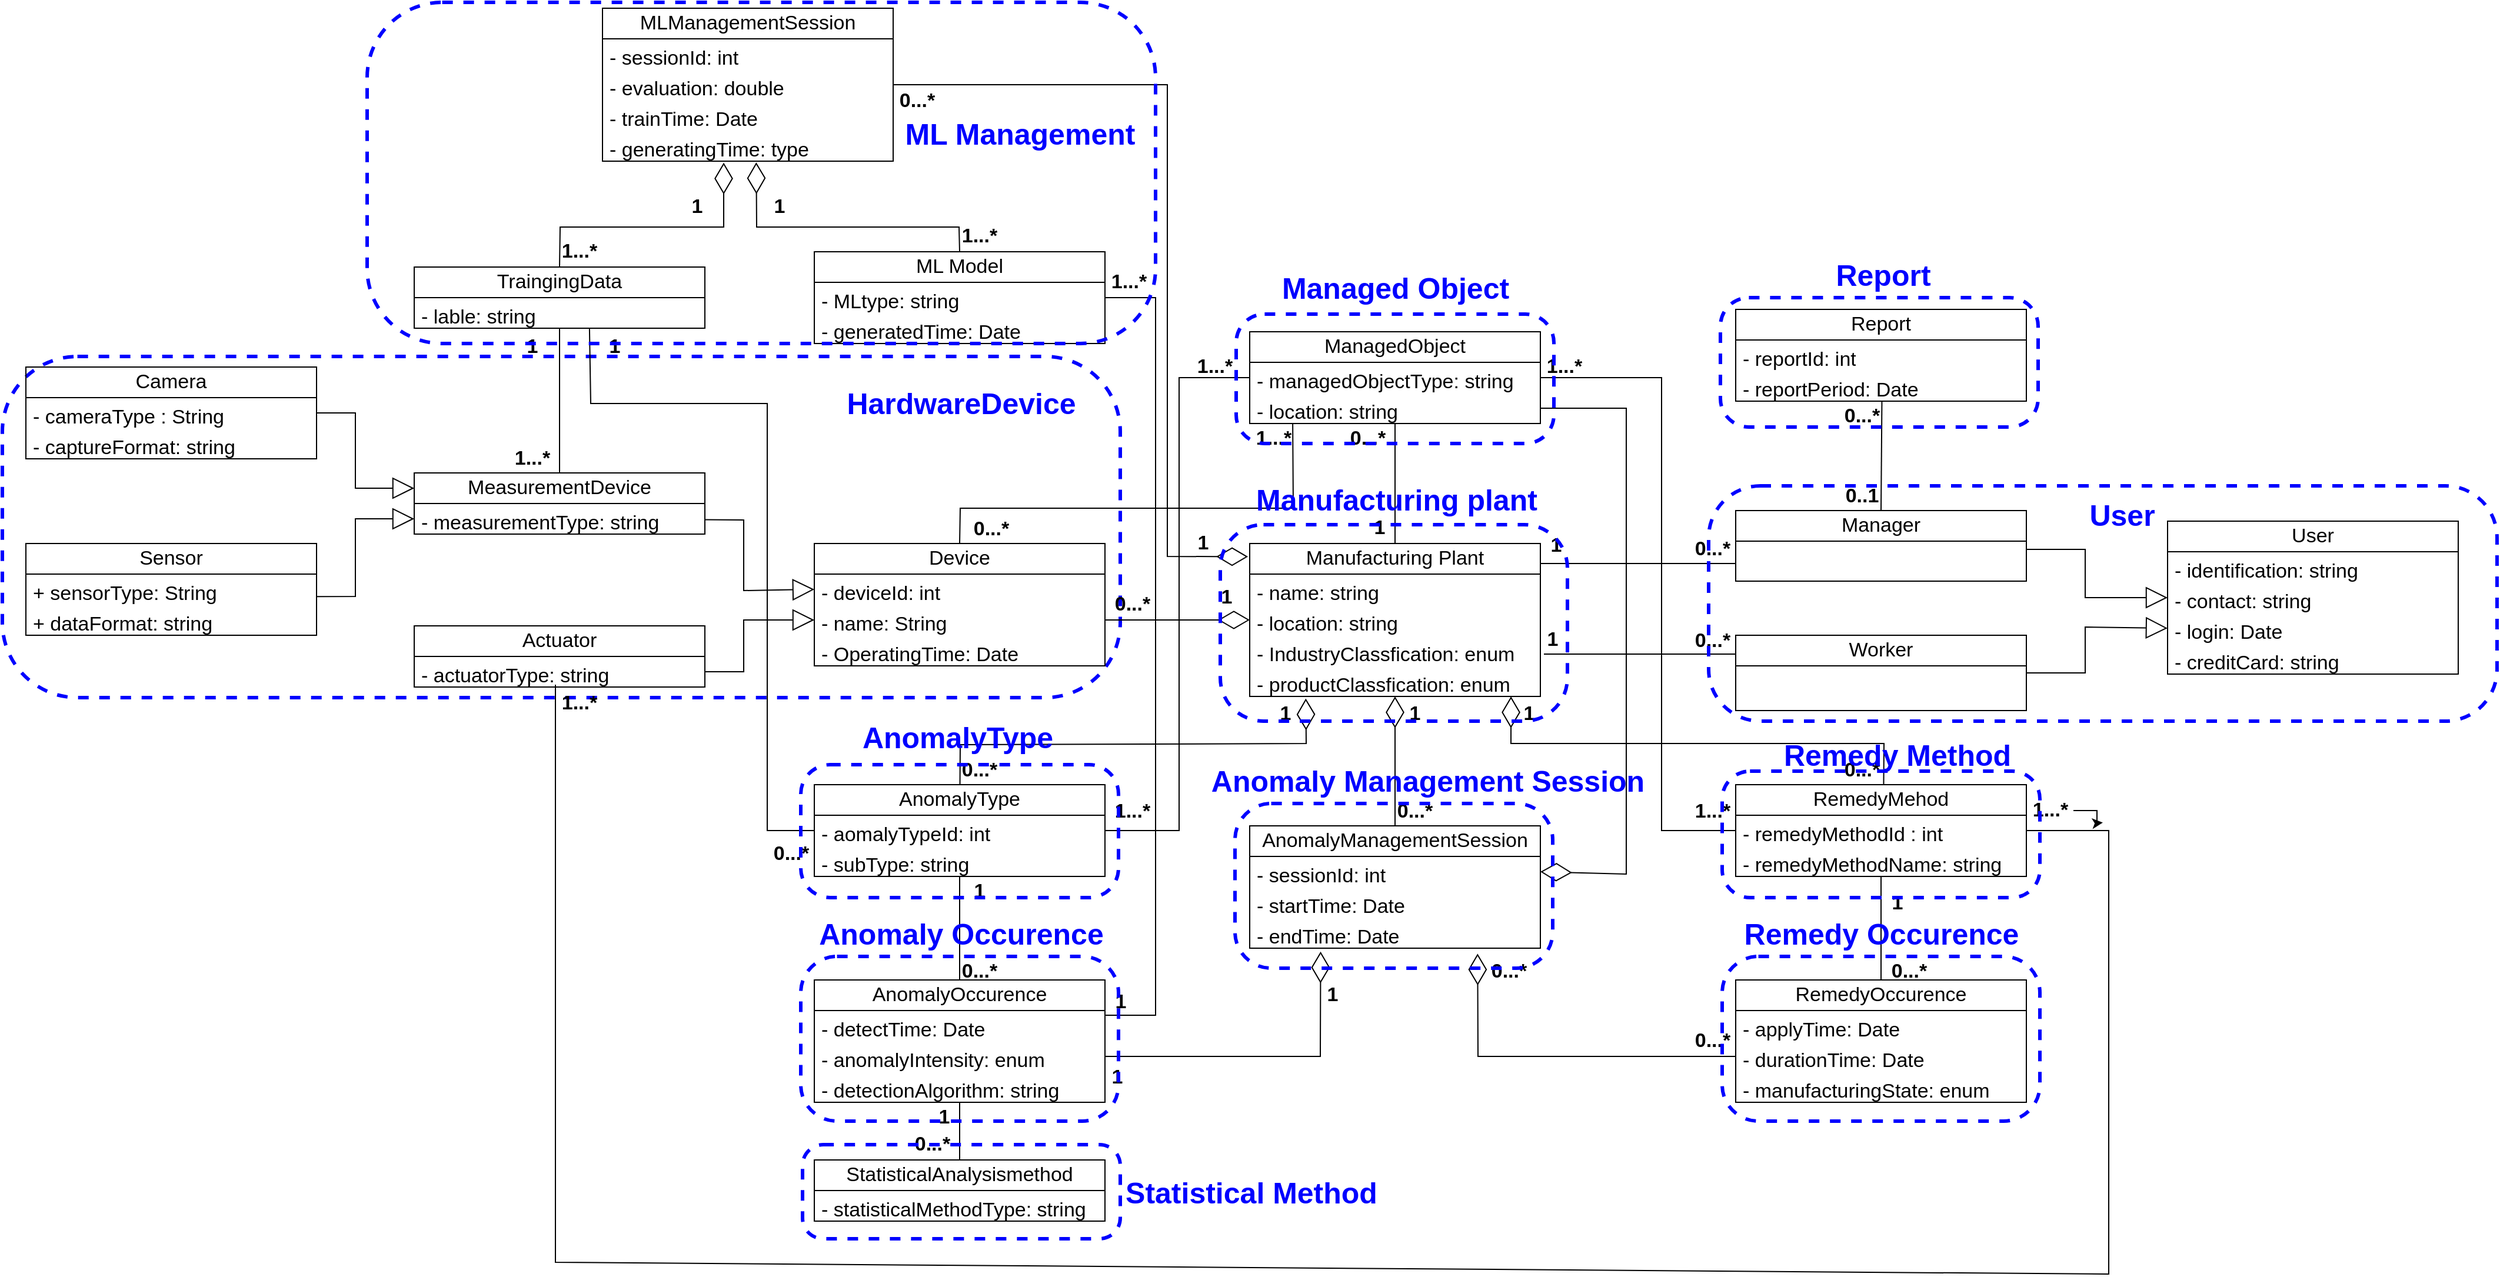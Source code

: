 <mxfile version="21.1.8" type="github">
  <diagram name="페이지-1" id="NSON1ElTlPPv-P7tvGDg">
    <mxGraphModel dx="3332" dy="244" grid="1" gridSize="10" guides="1" tooltips="1" connect="1" arrows="1" fold="1" page="1" pageScale="1" pageWidth="827" pageHeight="1169" math="0" shadow="0">
      <root>
        <mxCell id="0" />
        <mxCell id="1" parent="0" />
        <mxCell id="EEyVBlJ2GwYg8RUqJ2fp-154" value="" style="rounded=1;whiteSpace=wrap;html=1;fillColor=none;strokeColor=#0000ff;arcSize=22;dashed=1;strokeWidth=3;" vertex="1" parent="1">
          <mxGeometry x="-580" y="2030" width="950" height="290" as="geometry" />
        </mxCell>
        <mxCell id="EEyVBlJ2GwYg8RUqJ2fp-1" value="Manufacturing Plant" style="swimlane;fontStyle=0;childLayout=stackLayout;horizontal=1;startSize=26;fillColor=none;horizontalStack=0;resizeParent=1;resizeParentMax=0;resizeLast=0;collapsible=1;marginBottom=0;whiteSpace=wrap;html=1;fontSize=17;" vertex="1" parent="1">
          <mxGeometry x="480" y="2189" width="247" height="130" as="geometry" />
        </mxCell>
        <mxCell id="EEyVBlJ2GwYg8RUqJ2fp-2" value="- name: string" style="text;strokeColor=none;fillColor=none;align=left;verticalAlign=top;spacingLeft=4;spacingRight=4;overflow=hidden;rotatable=0;points=[[0,0.5],[1,0.5]];portConstraint=eastwest;whiteSpace=wrap;html=1;fontSize=17;" vertex="1" parent="EEyVBlJ2GwYg8RUqJ2fp-1">
          <mxGeometry y="26" width="247" height="26" as="geometry" />
        </mxCell>
        <mxCell id="EEyVBlJ2GwYg8RUqJ2fp-3" value="- location: string" style="text;strokeColor=none;fillColor=none;align=left;verticalAlign=top;spacingLeft=4;spacingRight=4;overflow=hidden;rotatable=0;points=[[0,0.5],[1,0.5]];portConstraint=eastwest;whiteSpace=wrap;html=1;fontSize=17;" vertex="1" parent="EEyVBlJ2GwYg8RUqJ2fp-1">
          <mxGeometry y="52" width="247" height="26" as="geometry" />
        </mxCell>
        <mxCell id="EEyVBlJ2GwYg8RUqJ2fp-4" value="- IndustryClassfication: enum" style="text;strokeColor=none;fillColor=none;align=left;verticalAlign=top;spacingLeft=4;spacingRight=4;overflow=hidden;rotatable=0;points=[[0,0.5],[1,0.5]];portConstraint=eastwest;whiteSpace=wrap;html=1;fontSize=17;" vertex="1" parent="EEyVBlJ2GwYg8RUqJ2fp-1">
          <mxGeometry y="78" width="247" height="26" as="geometry" />
        </mxCell>
        <mxCell id="EEyVBlJ2GwYg8RUqJ2fp-5" value="- productClassfication: enum" style="text;strokeColor=none;fillColor=none;align=left;verticalAlign=top;spacingLeft=4;spacingRight=4;overflow=hidden;rotatable=0;points=[[0,0.5],[1,0.5]];portConstraint=eastwest;whiteSpace=wrap;html=1;fontSize=17;" vertex="1" parent="EEyVBlJ2GwYg8RUqJ2fp-1">
          <mxGeometry y="104" width="247" height="26" as="geometry" />
        </mxCell>
        <mxCell id="EEyVBlJ2GwYg8RUqJ2fp-6" value="AnomalyManagementSession" style="swimlane;fontStyle=0;childLayout=stackLayout;horizontal=1;startSize=26;fillColor=none;horizontalStack=0;resizeParent=1;resizeParentMax=0;resizeLast=0;collapsible=1;marginBottom=0;whiteSpace=wrap;html=1;fontSize=17;" vertex="1" parent="1">
          <mxGeometry x="480" y="2429" width="247" height="104" as="geometry" />
        </mxCell>
        <mxCell id="EEyVBlJ2GwYg8RUqJ2fp-7" value="- sessionId: int" style="text;strokeColor=none;fillColor=none;align=left;verticalAlign=top;spacingLeft=4;spacingRight=4;overflow=hidden;rotatable=0;points=[[0,0.5],[1,0.5]];portConstraint=eastwest;whiteSpace=wrap;html=1;fontSize=17;" vertex="1" parent="EEyVBlJ2GwYg8RUqJ2fp-6">
          <mxGeometry y="26" width="247" height="26" as="geometry" />
        </mxCell>
        <mxCell id="EEyVBlJ2GwYg8RUqJ2fp-8" value="- startTime: Date" style="text;strokeColor=none;fillColor=none;align=left;verticalAlign=top;spacingLeft=4;spacingRight=4;overflow=hidden;rotatable=0;points=[[0,0.5],[1,0.5]];portConstraint=eastwest;whiteSpace=wrap;html=1;fontSize=17;" vertex="1" parent="EEyVBlJ2GwYg8RUqJ2fp-6">
          <mxGeometry y="52" width="247" height="26" as="geometry" />
        </mxCell>
        <mxCell id="EEyVBlJ2GwYg8RUqJ2fp-9" value="- endTime: Date" style="text;strokeColor=none;fillColor=none;align=left;verticalAlign=top;spacingLeft=4;spacingRight=4;overflow=hidden;rotatable=0;points=[[0,0.5],[1,0.5]];portConstraint=eastwest;whiteSpace=wrap;html=1;fontSize=17;" vertex="1" parent="EEyVBlJ2GwYg8RUqJ2fp-6">
          <mxGeometry y="78" width="247" height="26" as="geometry" />
        </mxCell>
        <mxCell id="EEyVBlJ2GwYg8RUqJ2fp-10" value="Device" style="swimlane;fontStyle=0;childLayout=stackLayout;horizontal=1;startSize=26;fillColor=none;horizontalStack=0;resizeParent=1;resizeParentMax=0;resizeLast=0;collapsible=1;marginBottom=0;whiteSpace=wrap;html=1;fontSize=17;" vertex="1" parent="1">
          <mxGeometry x="110" y="2189" width="247" height="104" as="geometry" />
        </mxCell>
        <mxCell id="EEyVBlJ2GwYg8RUqJ2fp-11" value="- deviceId: int" style="text;strokeColor=none;fillColor=none;align=left;verticalAlign=top;spacingLeft=4;spacingRight=4;overflow=hidden;rotatable=0;points=[[0,0.5],[1,0.5]];portConstraint=eastwest;whiteSpace=wrap;html=1;fontSize=17;" vertex="1" parent="EEyVBlJ2GwYg8RUqJ2fp-10">
          <mxGeometry y="26" width="247" height="26" as="geometry" />
        </mxCell>
        <mxCell id="EEyVBlJ2GwYg8RUqJ2fp-12" value="- name: String" style="text;strokeColor=none;fillColor=none;align=left;verticalAlign=top;spacingLeft=4;spacingRight=4;overflow=hidden;rotatable=0;points=[[0,0.5],[1,0.5]];portConstraint=eastwest;whiteSpace=wrap;html=1;fontSize=17;" vertex="1" parent="EEyVBlJ2GwYg8RUqJ2fp-10">
          <mxGeometry y="52" width="247" height="26" as="geometry" />
        </mxCell>
        <mxCell id="EEyVBlJ2GwYg8RUqJ2fp-13" value="- OperatingTime: Date" style="text;strokeColor=none;fillColor=none;align=left;verticalAlign=top;spacingLeft=4;spacingRight=4;overflow=hidden;rotatable=0;points=[[0,0.5],[1,0.5]];portConstraint=eastwest;whiteSpace=wrap;html=1;fontSize=17;" vertex="1" parent="EEyVBlJ2GwYg8RUqJ2fp-10">
          <mxGeometry y="78" width="247" height="26" as="geometry" />
        </mxCell>
        <mxCell id="EEyVBlJ2GwYg8RUqJ2fp-14" value="MeasurementDevice" style="swimlane;fontStyle=0;childLayout=stackLayout;horizontal=1;startSize=26;fillColor=none;horizontalStack=0;resizeParent=1;resizeParentMax=0;resizeLast=0;collapsible=1;marginBottom=0;whiteSpace=wrap;html=1;fontSize=17;" vertex="1" parent="1">
          <mxGeometry x="-230" y="2129" width="247" height="52" as="geometry" />
        </mxCell>
        <mxCell id="EEyVBlJ2GwYg8RUqJ2fp-15" value="- measurementType: string" style="text;strokeColor=none;fillColor=none;align=left;verticalAlign=top;spacingLeft=4;spacingRight=4;overflow=hidden;rotatable=0;points=[[0,0.5],[1,0.5]];portConstraint=eastwest;whiteSpace=wrap;html=1;fontSize=17;" vertex="1" parent="EEyVBlJ2GwYg8RUqJ2fp-14">
          <mxGeometry y="26" width="247" height="26" as="geometry" />
        </mxCell>
        <mxCell id="EEyVBlJ2GwYg8RUqJ2fp-16" value="Actuator" style="swimlane;fontStyle=0;childLayout=stackLayout;horizontal=1;startSize=26;fillColor=none;horizontalStack=0;resizeParent=1;resizeParentMax=0;resizeLast=0;collapsible=1;marginBottom=0;whiteSpace=wrap;html=1;fontSize=17;" vertex="1" parent="1">
          <mxGeometry x="-230" y="2259" width="247" height="52" as="geometry" />
        </mxCell>
        <mxCell id="EEyVBlJ2GwYg8RUqJ2fp-17" value="- actuatorType: string" style="text;strokeColor=none;fillColor=none;align=left;verticalAlign=top;spacingLeft=4;spacingRight=4;overflow=hidden;rotatable=0;points=[[0,0.5],[1,0.5]];portConstraint=eastwest;whiteSpace=wrap;html=1;fontSize=17;" vertex="1" parent="EEyVBlJ2GwYg8RUqJ2fp-16">
          <mxGeometry y="26" width="247" height="26" as="geometry" />
        </mxCell>
        <mxCell id="EEyVBlJ2GwYg8RUqJ2fp-18" value="Camera" style="swimlane;fontStyle=0;childLayout=stackLayout;horizontal=1;startSize=26;fillColor=none;horizontalStack=0;resizeParent=1;resizeParentMax=0;resizeLast=0;collapsible=1;marginBottom=0;whiteSpace=wrap;html=1;fontSize=17;" vertex="1" parent="1">
          <mxGeometry x="-560" y="2039" width="247" height="78" as="geometry" />
        </mxCell>
        <mxCell id="EEyVBlJ2GwYg8RUqJ2fp-19" value="- cameraType : String" style="text;strokeColor=none;fillColor=none;align=left;verticalAlign=top;spacingLeft=4;spacingRight=4;overflow=hidden;rotatable=0;points=[[0,0.5],[1,0.5]];portConstraint=eastwest;whiteSpace=wrap;html=1;fontSize=17;" vertex="1" parent="EEyVBlJ2GwYg8RUqJ2fp-18">
          <mxGeometry y="26" width="247" height="26" as="geometry" />
        </mxCell>
        <mxCell id="EEyVBlJ2GwYg8RUqJ2fp-20" value="- captureFormat: string" style="text;strokeColor=none;fillColor=none;align=left;verticalAlign=top;spacingLeft=4;spacingRight=4;overflow=hidden;rotatable=0;points=[[0,0.5],[1,0.5]];portConstraint=eastwest;whiteSpace=wrap;html=1;fontSize=17;" vertex="1" parent="EEyVBlJ2GwYg8RUqJ2fp-18">
          <mxGeometry y="52" width="247" height="26" as="geometry" />
        </mxCell>
        <mxCell id="EEyVBlJ2GwYg8RUqJ2fp-21" value="Sensor" style="swimlane;fontStyle=0;childLayout=stackLayout;horizontal=1;startSize=26;fillColor=none;horizontalStack=0;resizeParent=1;resizeParentMax=0;resizeLast=0;collapsible=1;marginBottom=0;whiteSpace=wrap;html=1;fontSize=17;" vertex="1" parent="1">
          <mxGeometry x="-560" y="2189" width="247" height="78" as="geometry" />
        </mxCell>
        <mxCell id="EEyVBlJ2GwYg8RUqJ2fp-22" value="+ sensorType: String" style="text;strokeColor=none;fillColor=none;align=left;verticalAlign=top;spacingLeft=4;spacingRight=4;overflow=hidden;rotatable=0;points=[[0,0.5],[1,0.5]];portConstraint=eastwest;whiteSpace=wrap;html=1;fontSize=17;" vertex="1" parent="EEyVBlJ2GwYg8RUqJ2fp-21">
          <mxGeometry y="26" width="247" height="26" as="geometry" />
        </mxCell>
        <mxCell id="EEyVBlJ2GwYg8RUqJ2fp-23" value="+ dataFormat: string" style="text;strokeColor=none;fillColor=none;align=left;verticalAlign=top;spacingLeft=4;spacingRight=4;overflow=hidden;rotatable=0;points=[[0,0.5],[1,0.5]];portConstraint=eastwest;whiteSpace=wrap;html=1;fontSize=17;" vertex="1" parent="EEyVBlJ2GwYg8RUqJ2fp-21">
          <mxGeometry y="52" width="247" height="26" as="geometry" />
        </mxCell>
        <mxCell id="EEyVBlJ2GwYg8RUqJ2fp-24" value="AnomalyType" style="swimlane;fontStyle=0;childLayout=stackLayout;horizontal=1;startSize=26;fillColor=none;horizontalStack=0;resizeParent=1;resizeParentMax=0;resizeLast=0;collapsible=1;marginBottom=0;whiteSpace=wrap;html=1;fontSize=17;" vertex="1" parent="1">
          <mxGeometry x="110" y="2394" width="247" height="78" as="geometry" />
        </mxCell>
        <mxCell id="EEyVBlJ2GwYg8RUqJ2fp-25" value="- aomalyTypeId: int" style="text;strokeColor=none;fillColor=none;align=left;verticalAlign=top;spacingLeft=4;spacingRight=4;overflow=hidden;rotatable=0;points=[[0,0.5],[1,0.5]];portConstraint=eastwest;whiteSpace=wrap;html=1;fontSize=17;" vertex="1" parent="EEyVBlJ2GwYg8RUqJ2fp-24">
          <mxGeometry y="26" width="247" height="26" as="geometry" />
        </mxCell>
        <mxCell id="EEyVBlJ2GwYg8RUqJ2fp-26" value="- subType: string" style="text;strokeColor=none;fillColor=none;align=left;verticalAlign=top;spacingLeft=4;spacingRight=4;overflow=hidden;rotatable=0;points=[[0,0.5],[1,0.5]];portConstraint=eastwest;whiteSpace=wrap;html=1;fontSize=17;" vertex="1" parent="EEyVBlJ2GwYg8RUqJ2fp-24">
          <mxGeometry y="52" width="247" height="26" as="geometry" />
        </mxCell>
        <mxCell id="EEyVBlJ2GwYg8RUqJ2fp-27" value="AnomalyOccurence" style="swimlane;fontStyle=0;childLayout=stackLayout;horizontal=1;startSize=26;fillColor=none;horizontalStack=0;resizeParent=1;resizeParentMax=0;resizeLast=0;collapsible=1;marginBottom=0;whiteSpace=wrap;html=1;fontSize=17;" vertex="1" parent="1">
          <mxGeometry x="110" y="2560" width="247" height="104" as="geometry" />
        </mxCell>
        <mxCell id="EEyVBlJ2GwYg8RUqJ2fp-28" value="- detectTime: Date" style="text;strokeColor=none;fillColor=none;align=left;verticalAlign=top;spacingLeft=4;spacingRight=4;overflow=hidden;rotatable=0;points=[[0,0.5],[1,0.5]];portConstraint=eastwest;whiteSpace=wrap;html=1;fontSize=17;" vertex="1" parent="EEyVBlJ2GwYg8RUqJ2fp-27">
          <mxGeometry y="26" width="247" height="26" as="geometry" />
        </mxCell>
        <mxCell id="EEyVBlJ2GwYg8RUqJ2fp-29" value="- anomalyIntensity: enum" style="text;strokeColor=none;fillColor=none;align=left;verticalAlign=top;spacingLeft=4;spacingRight=4;overflow=hidden;rotatable=0;points=[[0,0.5],[1,0.5]];portConstraint=eastwest;whiteSpace=wrap;html=1;fontSize=17;" vertex="1" parent="EEyVBlJ2GwYg8RUqJ2fp-27">
          <mxGeometry y="52" width="247" height="26" as="geometry" />
        </mxCell>
        <mxCell id="EEyVBlJ2GwYg8RUqJ2fp-30" value="- detectionAlgorithm: string" style="text;strokeColor=none;fillColor=none;align=left;verticalAlign=top;spacingLeft=4;spacingRight=4;overflow=hidden;rotatable=0;points=[[0,0.5],[1,0.5]];portConstraint=eastwest;whiteSpace=wrap;html=1;fontSize=17;" vertex="1" parent="EEyVBlJ2GwYg8RUqJ2fp-27">
          <mxGeometry y="78" width="247" height="26" as="geometry" />
        </mxCell>
        <mxCell id="EEyVBlJ2GwYg8RUqJ2fp-31" value="RemedyOccurence" style="swimlane;fontStyle=0;childLayout=stackLayout;horizontal=1;startSize=26;fillColor=none;horizontalStack=0;resizeParent=1;resizeParentMax=0;resizeLast=0;collapsible=1;marginBottom=0;whiteSpace=wrap;html=1;fontSize=17;" vertex="1" parent="1">
          <mxGeometry x="893" y="2560" width="247" height="104" as="geometry" />
        </mxCell>
        <mxCell id="EEyVBlJ2GwYg8RUqJ2fp-32" value="- applyTime: Date" style="text;strokeColor=none;fillColor=none;align=left;verticalAlign=top;spacingLeft=4;spacingRight=4;overflow=hidden;rotatable=0;points=[[0,0.5],[1,0.5]];portConstraint=eastwest;whiteSpace=wrap;html=1;fontSize=17;" vertex="1" parent="EEyVBlJ2GwYg8RUqJ2fp-31">
          <mxGeometry y="26" width="247" height="26" as="geometry" />
        </mxCell>
        <mxCell id="EEyVBlJ2GwYg8RUqJ2fp-33" value="- durationTime: Date" style="text;strokeColor=none;fillColor=none;align=left;verticalAlign=top;spacingLeft=4;spacingRight=4;overflow=hidden;rotatable=0;points=[[0,0.5],[1,0.5]];portConstraint=eastwest;whiteSpace=wrap;html=1;fontSize=17;" vertex="1" parent="EEyVBlJ2GwYg8RUqJ2fp-31">
          <mxGeometry y="52" width="247" height="26" as="geometry" />
        </mxCell>
        <mxCell id="EEyVBlJ2GwYg8RUqJ2fp-34" value="- manufacturingState: enum" style="text;strokeColor=none;fillColor=none;align=left;verticalAlign=top;spacingLeft=4;spacingRight=4;overflow=hidden;rotatable=0;points=[[0,0.5],[1,0.5]];portConstraint=eastwest;whiteSpace=wrap;html=1;fontSize=17;" vertex="1" parent="EEyVBlJ2GwYg8RUqJ2fp-31">
          <mxGeometry y="78" width="247" height="26" as="geometry" />
        </mxCell>
        <mxCell id="EEyVBlJ2GwYg8RUqJ2fp-35" value="RemedyMehod" style="swimlane;fontStyle=0;childLayout=stackLayout;horizontal=1;startSize=26;fillColor=none;horizontalStack=0;resizeParent=1;resizeParentMax=0;resizeLast=0;collapsible=1;marginBottom=0;whiteSpace=wrap;html=1;fontSize=17;" vertex="1" parent="1">
          <mxGeometry x="893" y="2394" width="247" height="78" as="geometry" />
        </mxCell>
        <mxCell id="EEyVBlJ2GwYg8RUqJ2fp-36" value="- remedyMethodId : int" style="text;strokeColor=none;fillColor=none;align=left;verticalAlign=top;spacingLeft=4;spacingRight=4;overflow=hidden;rotatable=0;points=[[0,0.5],[1,0.5]];portConstraint=eastwest;whiteSpace=wrap;html=1;fontSize=17;" vertex="1" parent="EEyVBlJ2GwYg8RUqJ2fp-35">
          <mxGeometry y="26" width="247" height="26" as="geometry" />
        </mxCell>
        <mxCell id="EEyVBlJ2GwYg8RUqJ2fp-37" value="- remedyMethodName: string" style="text;strokeColor=none;fillColor=none;align=left;verticalAlign=top;spacingLeft=4;spacingRight=4;overflow=hidden;rotatable=0;points=[[0,0.5],[1,0.5]];portConstraint=eastwest;whiteSpace=wrap;html=1;fontSize=17;" vertex="1" parent="EEyVBlJ2GwYg8RUqJ2fp-35">
          <mxGeometry y="52" width="247" height="26" as="geometry" />
        </mxCell>
        <mxCell id="EEyVBlJ2GwYg8RUqJ2fp-38" value="Manager" style="swimlane;fontStyle=0;childLayout=stackLayout;horizontal=1;startSize=26;fillColor=none;horizontalStack=0;resizeParent=1;resizeParentMax=0;resizeLast=0;collapsible=1;marginBottom=0;whiteSpace=wrap;html=1;fontSize=17;" vertex="1" parent="1">
          <mxGeometry x="893" y="2161" width="247" height="60" as="geometry" />
        </mxCell>
        <mxCell id="EEyVBlJ2GwYg8RUqJ2fp-39" value="Worker" style="swimlane;fontStyle=0;childLayout=stackLayout;horizontal=1;startSize=26;fillColor=none;horizontalStack=0;resizeParent=1;resizeParentMax=0;resizeLast=0;collapsible=1;marginBottom=0;whiteSpace=wrap;html=1;fontSize=17;" vertex="1" parent="1">
          <mxGeometry x="893" y="2267" width="247" height="64" as="geometry" />
        </mxCell>
        <mxCell id="EEyVBlJ2GwYg8RUqJ2fp-40" value="User" style="swimlane;fontStyle=0;childLayout=stackLayout;horizontal=1;startSize=26;fillColor=none;horizontalStack=0;resizeParent=1;resizeParentMax=0;resizeLast=0;collapsible=1;marginBottom=0;whiteSpace=wrap;html=1;fontSize=17;" vertex="1" parent="1">
          <mxGeometry x="1260" y="2170" width="247" height="130" as="geometry" />
        </mxCell>
        <mxCell id="EEyVBlJ2GwYg8RUqJ2fp-41" value="- identification: string" style="text;strokeColor=none;fillColor=none;align=left;verticalAlign=top;spacingLeft=4;spacingRight=4;overflow=hidden;rotatable=0;points=[[0,0.5],[1,0.5]];portConstraint=eastwest;whiteSpace=wrap;html=1;fontSize=17;" vertex="1" parent="EEyVBlJ2GwYg8RUqJ2fp-40">
          <mxGeometry y="26" width="247" height="26" as="geometry" />
        </mxCell>
        <mxCell id="EEyVBlJ2GwYg8RUqJ2fp-42" value="- contact: string" style="text;strokeColor=none;fillColor=none;align=left;verticalAlign=top;spacingLeft=4;spacingRight=4;overflow=hidden;rotatable=0;points=[[0,0.5],[1,0.5]];portConstraint=eastwest;whiteSpace=wrap;html=1;fontSize=17;" vertex="1" parent="EEyVBlJ2GwYg8RUqJ2fp-40">
          <mxGeometry y="52" width="247" height="26" as="geometry" />
        </mxCell>
        <mxCell id="EEyVBlJ2GwYg8RUqJ2fp-43" value="- login: Date" style="text;strokeColor=none;fillColor=none;align=left;verticalAlign=top;spacingLeft=4;spacingRight=4;overflow=hidden;rotatable=0;points=[[0,0.5],[1,0.5]];portConstraint=eastwest;whiteSpace=wrap;html=1;fontSize=17;" vertex="1" parent="EEyVBlJ2GwYg8RUqJ2fp-40">
          <mxGeometry y="78" width="247" height="26" as="geometry" />
        </mxCell>
        <mxCell id="EEyVBlJ2GwYg8RUqJ2fp-44" value="- creditCard: string" style="text;strokeColor=none;fillColor=none;align=left;verticalAlign=top;spacingLeft=4;spacingRight=4;overflow=hidden;rotatable=0;points=[[0,0.5],[1,0.5]];portConstraint=eastwest;whiteSpace=wrap;html=1;fontSize=17;" vertex="1" parent="EEyVBlJ2GwYg8RUqJ2fp-40">
          <mxGeometry y="104" width="247" height="26" as="geometry" />
        </mxCell>
        <mxCell id="EEyVBlJ2GwYg8RUqJ2fp-45" value="ManagedObject" style="swimlane;fontStyle=0;childLayout=stackLayout;horizontal=1;startSize=26;fillColor=none;horizontalStack=0;resizeParent=1;resizeParentMax=0;resizeLast=0;collapsible=1;marginBottom=0;whiteSpace=wrap;html=1;fontSize=17;" vertex="1" parent="1">
          <mxGeometry x="480" y="2009" width="247" height="78" as="geometry" />
        </mxCell>
        <mxCell id="EEyVBlJ2GwYg8RUqJ2fp-46" value="- managedObjectType: string" style="text;strokeColor=none;fillColor=none;align=left;verticalAlign=top;spacingLeft=4;spacingRight=4;overflow=hidden;rotatable=0;points=[[0,0.5],[1,0.5]];portConstraint=eastwest;whiteSpace=wrap;html=1;fontSize=17;" vertex="1" parent="EEyVBlJ2GwYg8RUqJ2fp-45">
          <mxGeometry y="26" width="247" height="26" as="geometry" />
        </mxCell>
        <mxCell id="EEyVBlJ2GwYg8RUqJ2fp-47" value="- location: string" style="text;strokeColor=none;fillColor=none;align=left;verticalAlign=top;spacingLeft=4;spacingRight=4;overflow=hidden;rotatable=0;points=[[0,0.5],[1,0.5]];portConstraint=eastwest;whiteSpace=wrap;html=1;fontSize=17;" vertex="1" parent="EEyVBlJ2GwYg8RUqJ2fp-45">
          <mxGeometry y="52" width="247" height="26" as="geometry" />
        </mxCell>
        <mxCell id="EEyVBlJ2GwYg8RUqJ2fp-48" value="MLManagementSession" style="swimlane;fontStyle=0;childLayout=stackLayout;horizontal=1;startSize=26;fillColor=none;horizontalStack=0;resizeParent=1;resizeParentMax=0;resizeLast=0;collapsible=1;marginBottom=0;whiteSpace=wrap;html=1;fontSize=17;" vertex="1" parent="1">
          <mxGeometry x="-70" y="1734" width="247" height="130" as="geometry" />
        </mxCell>
        <mxCell id="EEyVBlJ2GwYg8RUqJ2fp-49" value="- sessionId: int" style="text;strokeColor=none;fillColor=none;align=left;verticalAlign=top;spacingLeft=4;spacingRight=4;overflow=hidden;rotatable=0;points=[[0,0.5],[1,0.5]];portConstraint=eastwest;whiteSpace=wrap;html=1;fontSize=17;" vertex="1" parent="EEyVBlJ2GwYg8RUqJ2fp-48">
          <mxGeometry y="26" width="247" height="26" as="geometry" />
        </mxCell>
        <mxCell id="EEyVBlJ2GwYg8RUqJ2fp-50" value="- evaluation: double" style="text;strokeColor=none;fillColor=none;align=left;verticalAlign=top;spacingLeft=4;spacingRight=4;overflow=hidden;rotatable=0;points=[[0,0.5],[1,0.5]];portConstraint=eastwest;whiteSpace=wrap;html=1;fontSize=17;" vertex="1" parent="EEyVBlJ2GwYg8RUqJ2fp-48">
          <mxGeometry y="52" width="247" height="26" as="geometry" />
        </mxCell>
        <mxCell id="EEyVBlJ2GwYg8RUqJ2fp-51" value="- trainTime: Date" style="text;strokeColor=none;fillColor=none;align=left;verticalAlign=top;spacingLeft=4;spacingRight=4;overflow=hidden;rotatable=0;points=[[0,0.5],[1,0.5]];portConstraint=eastwest;whiteSpace=wrap;html=1;fontSize=17;" vertex="1" parent="EEyVBlJ2GwYg8RUqJ2fp-48">
          <mxGeometry y="78" width="247" height="26" as="geometry" />
        </mxCell>
        <mxCell id="EEyVBlJ2GwYg8RUqJ2fp-52" value="- generatingTime: type" style="text;strokeColor=none;fillColor=none;align=left;verticalAlign=top;spacingLeft=4;spacingRight=4;overflow=hidden;rotatable=0;points=[[0,0.5],[1,0.5]];portConstraint=eastwest;whiteSpace=wrap;html=1;fontSize=17;" vertex="1" parent="EEyVBlJ2GwYg8RUqJ2fp-48">
          <mxGeometry y="104" width="247" height="26" as="geometry" />
        </mxCell>
        <mxCell id="EEyVBlJ2GwYg8RUqJ2fp-53" value="ML Model" style="swimlane;fontStyle=0;childLayout=stackLayout;horizontal=1;startSize=26;fillColor=none;horizontalStack=0;resizeParent=1;resizeParentMax=0;resizeLast=0;collapsible=1;marginBottom=0;whiteSpace=wrap;html=1;fontSize=17;" vertex="1" parent="1">
          <mxGeometry x="110" y="1941" width="247" height="78" as="geometry" />
        </mxCell>
        <mxCell id="EEyVBlJ2GwYg8RUqJ2fp-54" value="- MLtype: string" style="text;strokeColor=none;fillColor=none;align=left;verticalAlign=top;spacingLeft=4;spacingRight=4;overflow=hidden;rotatable=0;points=[[0,0.5],[1,0.5]];portConstraint=eastwest;whiteSpace=wrap;html=1;fontSize=17;" vertex="1" parent="EEyVBlJ2GwYg8RUqJ2fp-53">
          <mxGeometry y="26" width="247" height="26" as="geometry" />
        </mxCell>
        <mxCell id="EEyVBlJ2GwYg8RUqJ2fp-55" value="- generatedTime: Date" style="text;strokeColor=none;fillColor=none;align=left;verticalAlign=top;spacingLeft=4;spacingRight=4;overflow=hidden;rotatable=0;points=[[0,0.5],[1,0.5]];portConstraint=eastwest;whiteSpace=wrap;html=1;fontSize=17;" vertex="1" parent="EEyVBlJ2GwYg8RUqJ2fp-53">
          <mxGeometry y="52" width="247" height="26" as="geometry" />
        </mxCell>
        <mxCell id="EEyVBlJ2GwYg8RUqJ2fp-56" value="StatisticalAnalysismethod" style="swimlane;fontStyle=0;childLayout=stackLayout;horizontal=1;startSize=26;fillColor=none;horizontalStack=0;resizeParent=1;resizeParentMax=0;resizeLast=0;collapsible=1;marginBottom=0;whiteSpace=wrap;html=1;fontSize=17;" vertex="1" parent="1">
          <mxGeometry x="110" y="2713" width="247" height="52" as="geometry" />
        </mxCell>
        <mxCell id="EEyVBlJ2GwYg8RUqJ2fp-57" value="- statisticalMethodType: string" style="text;strokeColor=none;fillColor=none;align=left;verticalAlign=top;spacingLeft=4;spacingRight=4;overflow=hidden;rotatable=0;points=[[0,0.5],[1,0.5]];portConstraint=eastwest;whiteSpace=wrap;html=1;fontSize=17;" vertex="1" parent="EEyVBlJ2GwYg8RUqJ2fp-56">
          <mxGeometry y="26" width="247" height="26" as="geometry" />
        </mxCell>
        <mxCell id="EEyVBlJ2GwYg8RUqJ2fp-58" value="TraingingData" style="swimlane;fontStyle=0;childLayout=stackLayout;horizontal=1;startSize=26;fillColor=none;horizontalStack=0;resizeParent=1;resizeParentMax=0;resizeLast=0;collapsible=1;marginBottom=0;whiteSpace=wrap;html=1;fontSize=17;" vertex="1" parent="1">
          <mxGeometry x="-230" y="1954" width="247" height="52" as="geometry" />
        </mxCell>
        <mxCell id="EEyVBlJ2GwYg8RUqJ2fp-59" value="- lable: string" style="text;strokeColor=none;fillColor=none;align=left;verticalAlign=top;spacingLeft=4;spacingRight=4;overflow=hidden;rotatable=0;points=[[0,0.5],[1,0.5]];portConstraint=eastwest;whiteSpace=wrap;html=1;fontSize=17;" vertex="1" parent="EEyVBlJ2GwYg8RUqJ2fp-58">
          <mxGeometry y="26" width="247" height="26" as="geometry" />
        </mxCell>
        <mxCell id="EEyVBlJ2GwYg8RUqJ2fp-60" value="" style="endArrow=diamondThin;endFill=0;endSize=24;html=1;rounded=0;entryX=0.784;entryY=1.179;entryDx=0;entryDy=0;entryPerimeter=0;exitX=0;exitY=0.5;exitDx=0;exitDy=0;fontSize=17;" edge="1" parent="1" source="EEyVBlJ2GwYg8RUqJ2fp-33" target="EEyVBlJ2GwYg8RUqJ2fp-9">
          <mxGeometry width="160" relative="1" as="geometry">
            <mxPoint x="900" y="2599" as="sourcePoint" />
            <mxPoint x="570" y="2599" as="targetPoint" />
            <Array as="points">
              <mxPoint x="674" y="2625" />
            </Array>
          </mxGeometry>
        </mxCell>
        <mxCell id="EEyVBlJ2GwYg8RUqJ2fp-61" value="" style="endArrow=diamondThin;endFill=0;endSize=24;html=1;rounded=0;entryX=0.244;entryY=1.111;entryDx=0;entryDy=0;entryPerimeter=0;exitX=1;exitY=0.5;exitDx=0;exitDy=0;fontSize=17;" edge="1" parent="1" source="EEyVBlJ2GwYg8RUqJ2fp-29" target="EEyVBlJ2GwYg8RUqJ2fp-9">
          <mxGeometry width="160" relative="1" as="geometry">
            <mxPoint x="360" y="2625" as="sourcePoint" />
            <mxPoint x="650" y="2599" as="targetPoint" />
            <Array as="points">
              <mxPoint x="540" y="2625" />
            </Array>
          </mxGeometry>
        </mxCell>
        <mxCell id="EEyVBlJ2GwYg8RUqJ2fp-62" value="" style="endArrow=diamondThin;endFill=0;endSize=24;html=1;rounded=0;exitX=0.5;exitY=0;exitDx=0;exitDy=0;entryX=0.5;entryY=1;entryDx=0;entryDy=0;entryPerimeter=0;fontSize=17;" edge="1" parent="1" source="EEyVBlJ2GwYg8RUqJ2fp-6" target="EEyVBlJ2GwYg8RUqJ2fp-5">
          <mxGeometry width="160" relative="1" as="geometry">
            <mxPoint x="370" y="2659" as="sourcePoint" />
            <mxPoint x="579" y="2603" as="targetPoint" />
            <Array as="points" />
          </mxGeometry>
        </mxCell>
        <mxCell id="EEyVBlJ2GwYg8RUqJ2fp-63" value="" style="endArrow=diamondThin;endFill=0;endSize=24;html=1;rounded=0;exitX=1;exitY=0.5;exitDx=0;exitDy=0;entryX=0;entryY=0.5;entryDx=0;entryDy=0;entryPerimeter=0;fontSize=17;" edge="1" parent="1" source="EEyVBlJ2GwYg8RUqJ2fp-12" target="EEyVBlJ2GwYg8RUqJ2fp-3">
          <mxGeometry width="160" relative="1" as="geometry">
            <mxPoint x="614" y="2499" as="sourcePoint" />
            <mxPoint x="614" y="2329" as="targetPoint" />
            <Array as="points" />
          </mxGeometry>
        </mxCell>
        <mxCell id="EEyVBlJ2GwYg8RUqJ2fp-64" value="" style="endArrow=diamondThin;endFill=0;endSize=24;html=1;rounded=0;entryX=1;entryY=0.5;entryDx=0;entryDy=0;exitX=1;exitY=0.5;exitDx=0;exitDy=0;fontSize=17;" edge="1" parent="1" source="EEyVBlJ2GwYg8RUqJ2fp-47" target="EEyVBlJ2GwYg8RUqJ2fp-7">
          <mxGeometry width="160" relative="1" as="geometry">
            <mxPoint x="460" y="2050" as="sourcePoint" />
            <mxPoint x="614" y="2329" as="targetPoint" />
            <Array as="points">
              <mxPoint x="800" y="2074" />
              <mxPoint x="800" y="2140" />
              <mxPoint x="800" y="2470" />
            </Array>
          </mxGeometry>
        </mxCell>
        <mxCell id="EEyVBlJ2GwYg8RUqJ2fp-65" value="" style="endArrow=block;endSize=16;endFill=0;html=1;rounded=0;entryX=0;entryY=0.5;entryDx=0;entryDy=0;fontSize=17;" edge="1" parent="1" source="EEyVBlJ2GwYg8RUqJ2fp-15" target="EEyVBlJ2GwYg8RUqJ2fp-11">
          <mxGeometry width="160" relative="1" as="geometry">
            <mxPoint x="20" y="2169" as="sourcePoint" />
            <mxPoint x="-10" y="2179" as="targetPoint" />
            <Array as="points">
              <mxPoint x="50" y="2169" />
              <mxPoint x="50" y="2229" />
            </Array>
          </mxGeometry>
        </mxCell>
        <mxCell id="EEyVBlJ2GwYg8RUqJ2fp-66" value="" style="endArrow=block;endSize=16;endFill=0;html=1;rounded=0;exitX=1;exitY=0.5;exitDx=0;exitDy=0;entryX=0;entryY=0.5;entryDx=0;entryDy=0;fontSize=17;" edge="1" parent="1" source="EEyVBlJ2GwYg8RUqJ2fp-17" target="EEyVBlJ2GwYg8RUqJ2fp-12">
          <mxGeometry width="160" relative="1" as="geometry">
            <mxPoint x="27" y="2148" as="sourcePoint" />
            <mxPoint x="110" y="2238" as="targetPoint" />
            <Array as="points">
              <mxPoint x="50" y="2298" />
              <mxPoint x="50" y="2254" />
            </Array>
          </mxGeometry>
        </mxCell>
        <mxCell id="EEyVBlJ2GwYg8RUqJ2fp-67" value="" style="endArrow=block;endSize=16;endFill=0;html=1;rounded=0;exitX=1;exitY=0.5;exitDx=0;exitDy=0;entryX=0;entryY=0.25;entryDx=0;entryDy=0;fontSize=17;" edge="1" parent="1" source="EEyVBlJ2GwYg8RUqJ2fp-19" target="EEyVBlJ2GwYg8RUqJ2fp-14">
          <mxGeometry width="160" relative="1" as="geometry">
            <mxPoint x="27" y="2179" as="sourcePoint" />
            <mxPoint x="-230" y="2159" as="targetPoint" />
            <Array as="points">
              <mxPoint x="-280" y="2078" />
              <mxPoint x="-280" y="2142" />
            </Array>
          </mxGeometry>
        </mxCell>
        <mxCell id="EEyVBlJ2GwYg8RUqJ2fp-68" value="" style="endArrow=block;endSize=16;endFill=0;html=1;rounded=0;exitX=1.001;exitY=0.735;exitDx=0;exitDy=0;entryX=0;entryY=0.5;entryDx=0;entryDy=0;exitPerimeter=0;fontSize=17;" edge="1" parent="1" source="EEyVBlJ2GwYg8RUqJ2fp-22" target="EEyVBlJ2GwYg8RUqJ2fp-15">
          <mxGeometry width="160" relative="1" as="geometry">
            <mxPoint x="-303" y="2088" as="sourcePoint" />
            <mxPoint x="-220" y="2152" as="targetPoint" />
            <Array as="points">
              <mxPoint x="-280" y="2234" />
              <mxPoint x="-280" y="2168" />
            </Array>
          </mxGeometry>
        </mxCell>
        <mxCell id="EEyVBlJ2GwYg8RUqJ2fp-69" value="" style="endArrow=block;endSize=16;endFill=0;html=1;rounded=0;entryX=0;entryY=0.5;entryDx=0;entryDy=0;fontSize=17;" edge="1" parent="1" target="EEyVBlJ2GwYg8RUqJ2fp-42">
          <mxGeometry width="160" relative="1" as="geometry">
            <mxPoint x="1140" y="2194" as="sourcePoint" />
            <mxPoint x="1210" y="2170" as="targetPoint" />
            <Array as="points">
              <mxPoint x="1190" y="2194" />
              <mxPoint x="1190" y="2235" />
            </Array>
          </mxGeometry>
        </mxCell>
        <mxCell id="EEyVBlJ2GwYg8RUqJ2fp-70" value="" style="endArrow=block;endSize=16;endFill=0;html=1;rounded=0;exitX=1;exitY=0.5;exitDx=0;exitDy=0;entryX=0;entryY=0.5;entryDx=0;entryDy=0;fontSize=17;" edge="1" parent="1" source="EEyVBlJ2GwYg8RUqJ2fp-39" target="EEyVBlJ2GwYg8RUqJ2fp-43">
          <mxGeometry width="160" relative="1" as="geometry">
            <mxPoint x="944" y="2030" as="sourcePoint" />
            <mxPoint x="1052" y="1960" as="targetPoint" />
            <Array as="points">
              <mxPoint x="1190" y="2299" />
              <mxPoint x="1190" y="2260" />
            </Array>
          </mxGeometry>
        </mxCell>
        <mxCell id="EEyVBlJ2GwYg8RUqJ2fp-71" value="" style="endArrow=none;endFill=0;endSize=12;html=1;rounded=0;exitX=0.5;exitY=0;exitDx=0;exitDy=0;fontSize=17;" edge="1" parent="1" source="EEyVBlJ2GwYg8RUqJ2fp-14" target="EEyVBlJ2GwYg8RUqJ2fp-59">
          <mxGeometry width="160" relative="1" as="geometry">
            <mxPoint x="-360" y="1899" as="sourcePoint" />
            <mxPoint x="-106" y="1819" as="targetPoint" />
          </mxGeometry>
        </mxCell>
        <mxCell id="EEyVBlJ2GwYg8RUqJ2fp-72" value="" style="endArrow=diamondThin;endSize=24;endFill=0;html=1;rounded=0;exitX=0.5;exitY=0;exitDx=0;exitDy=0;entryX=0.417;entryY=1.048;entryDx=0;entryDy=0;entryPerimeter=0;fontSize=17;" edge="1" parent="1" source="EEyVBlJ2GwYg8RUqJ2fp-58" target="EEyVBlJ2GwYg8RUqJ2fp-52">
          <mxGeometry width="160" relative="1" as="geometry">
            <mxPoint x="-45" y="1880" as="sourcePoint" />
            <mxPoint x="140" y="1810" as="targetPoint" />
            <Array as="points">
              <mxPoint x="-106" y="1920" />
              <mxPoint x="33" y="1920" />
            </Array>
          </mxGeometry>
        </mxCell>
        <mxCell id="EEyVBlJ2GwYg8RUqJ2fp-73" value="" style="endArrow=diamondThin;endSize=24;endFill=0;html=1;rounded=0;entryX=0.529;entryY=1.038;entryDx=0;entryDy=0;entryPerimeter=0;exitX=0.5;exitY=0;exitDx=0;exitDy=0;fontSize=17;" edge="1" parent="1" source="EEyVBlJ2GwYg8RUqJ2fp-53" target="EEyVBlJ2GwYg8RUqJ2fp-52">
          <mxGeometry width="160" relative="1" as="geometry">
            <mxPoint x="-35" y="1886" as="sourcePoint" />
            <mxPoint x="182" y="2000" as="targetPoint" />
            <Array as="points">
              <mxPoint x="233" y="1920" />
              <mxPoint x="61" y="1920" />
            </Array>
          </mxGeometry>
        </mxCell>
        <mxCell id="EEyVBlJ2GwYg8RUqJ2fp-74" value="" style="endArrow=none;endFill=0;endSize=12;html=1;rounded=0;exitX=0.5;exitY=0;exitDx=0;exitDy=0;fontSize=17;" edge="1" parent="1" source="EEyVBlJ2GwYg8RUqJ2fp-31" target="EEyVBlJ2GwYg8RUqJ2fp-37">
          <mxGeometry width="160" relative="1" as="geometry">
            <mxPoint x="-96" y="2139" as="sourcePoint" />
            <mxPoint x="-96" y="1825" as="targetPoint" />
          </mxGeometry>
        </mxCell>
        <mxCell id="EEyVBlJ2GwYg8RUqJ2fp-75" value="" style="endArrow=diamondThin;endFill=0;endSize=24;html=1;rounded=0;entryX=0.899;entryY=1;entryDx=0;entryDy=0;entryPerimeter=0;exitX=0.509;exitY=0.005;exitDx=0;exitDy=0;exitPerimeter=0;startArrow=none;startFill=0;fontSize=17;" edge="1" parent="1" source="EEyVBlJ2GwYg8RUqJ2fp-35" target="EEyVBlJ2GwYg8RUqJ2fp-5">
          <mxGeometry width="160" relative="1" as="geometry">
            <mxPoint x="230" y="2399" as="sourcePoint" />
            <mxPoint x="244" y="2482" as="targetPoint" />
            <Array as="points">
              <mxPoint x="1019" y="2359" />
              <mxPoint x="950" y="2359" />
              <mxPoint x="702" y="2359" />
            </Array>
          </mxGeometry>
        </mxCell>
        <mxCell id="EEyVBlJ2GwYg8RUqJ2fp-76" value="" style="endArrow=diamondThin;endFill=0;endSize=24;html=1;rounded=0;entryX=0.193;entryY=1.068;entryDx=0;entryDy=0;entryPerimeter=0;fontSize=17;" edge="1" parent="1" source="EEyVBlJ2GwYg8RUqJ2fp-24" target="EEyVBlJ2GwYg8RUqJ2fp-5">
          <mxGeometry width="160" relative="1" as="geometry">
            <mxPoint x="230" y="2390" as="sourcePoint" />
            <mxPoint x="550" y="2329" as="targetPoint" />
            <Array as="points">
              <mxPoint x="234" y="2360" />
              <mxPoint x="528" y="2359" />
            </Array>
          </mxGeometry>
        </mxCell>
        <mxCell id="EEyVBlJ2GwYg8RUqJ2fp-77" value="" style="endArrow=none;endFill=0;endSize=12;html=1;rounded=0;exitX=1;exitY=0.131;exitDx=0;exitDy=0;exitPerimeter=0;entryX=0;entryY=0.75;entryDx=0;entryDy=0;fontSize=17;" edge="1" parent="1" source="EEyVBlJ2GwYg8RUqJ2fp-1" target="EEyVBlJ2GwYg8RUqJ2fp-38">
          <mxGeometry width="160" relative="1" as="geometry">
            <mxPoint x="710" y="2230" as="sourcePoint" />
            <mxPoint x="890" y="2206" as="targetPoint" />
            <Array as="points" />
          </mxGeometry>
        </mxCell>
        <mxCell id="EEyVBlJ2GwYg8RUqJ2fp-78" value="" style="endArrow=none;endFill=0;endSize=12;html=1;rounded=0;entryX=0;entryY=0.25;entryDx=0;entryDy=0;fontSize=17;" edge="1" parent="1" target="EEyVBlJ2GwYg8RUqJ2fp-39">
          <mxGeometry width="160" relative="1" as="geometry">
            <mxPoint x="730" y="2283" as="sourcePoint" />
            <mxPoint x="917" y="2069" as="targetPoint" />
            <Array as="points" />
          </mxGeometry>
        </mxCell>
        <mxCell id="EEyVBlJ2GwYg8RUqJ2fp-79" value="" style="endArrow=none;endFill=0;endSize=12;html=1;rounded=0;entryX=0.5;entryY=1.017;entryDx=0;entryDy=0;entryPerimeter=0;fontSize=17;" edge="1" parent="1" source="EEyVBlJ2GwYg8RUqJ2fp-27" target="EEyVBlJ2GwYg8RUqJ2fp-26">
          <mxGeometry width="160" relative="1" as="geometry">
            <mxPoint x="244" y="2589" as="sourcePoint" />
            <mxPoint x="980" y="2469" as="targetPoint" />
          </mxGeometry>
        </mxCell>
        <mxCell id="EEyVBlJ2GwYg8RUqJ2fp-80" value="" style="endArrow=none;endFill=0;endSize=12;html=1;rounded=0;exitX=0.5;exitY=0;exitDx=0;exitDy=0;fontSize=17;" edge="1" parent="1" source="EEyVBlJ2GwYg8RUqJ2fp-56" target="EEyVBlJ2GwYg8RUqJ2fp-30">
          <mxGeometry width="160" relative="1" as="geometry">
            <mxPoint x="994" y="2589" as="sourcePoint" />
            <mxPoint x="994" y="2482" as="targetPoint" />
          </mxGeometry>
        </mxCell>
        <mxCell id="EEyVBlJ2GwYg8RUqJ2fp-81" value="" style="endArrow=none;endFill=0;endSize=12;html=1;rounded=0;entryX=1;entryY=0.5;entryDx=0;entryDy=0;fontSize=17;" edge="1" parent="1" target="EEyVBlJ2GwYg8RUqJ2fp-54">
          <mxGeometry width="160" relative="1" as="geometry">
            <mxPoint x="357" y="2590" as="sourcePoint" />
            <mxPoint x="994" y="2693" as="targetPoint" />
            <Array as="points">
              <mxPoint x="400" y="2590" />
              <mxPoint x="400" y="2530" />
              <mxPoint x="400" y="1980" />
            </Array>
          </mxGeometry>
        </mxCell>
        <mxCell id="EEyVBlJ2GwYg8RUqJ2fp-82" value="" style="endArrow=none;endFill=0;endSize=12;html=1;rounded=0;entryX=0.5;entryY=0;entryDx=0;entryDy=0;fontSize=17;" edge="1" parent="1" source="EEyVBlJ2GwYg8RUqJ2fp-47" target="EEyVBlJ2GwYg8RUqJ2fp-1">
          <mxGeometry width="160" relative="1" as="geometry">
            <mxPoint x="604" y="2090" as="sourcePoint" />
            <mxPoint x="677" y="2330" as="targetPoint" />
            <Array as="points" />
          </mxGeometry>
        </mxCell>
        <mxCell id="EEyVBlJ2GwYg8RUqJ2fp-83" value="Report" style="swimlane;fontStyle=0;childLayout=stackLayout;horizontal=1;startSize=26;fillColor=none;horizontalStack=0;resizeParent=1;resizeParentMax=0;resizeLast=0;collapsible=1;marginBottom=0;whiteSpace=wrap;html=1;fontSize=17;" vertex="1" parent="1">
          <mxGeometry x="893" y="1990" width="247" height="78" as="geometry" />
        </mxCell>
        <mxCell id="EEyVBlJ2GwYg8RUqJ2fp-84" value="- reportId: int" style="text;strokeColor=none;fillColor=none;align=left;verticalAlign=top;spacingLeft=4;spacingRight=4;overflow=hidden;rotatable=0;points=[[0,0.5],[1,0.5]];portConstraint=eastwest;whiteSpace=wrap;html=1;fontSize=17;" vertex="1" parent="EEyVBlJ2GwYg8RUqJ2fp-83">
          <mxGeometry y="26" width="247" height="26" as="geometry" />
        </mxCell>
        <mxCell id="EEyVBlJ2GwYg8RUqJ2fp-85" value="- reportPeriod: Date" style="text;strokeColor=none;fillColor=none;align=left;verticalAlign=top;spacingLeft=4;spacingRight=4;overflow=hidden;rotatable=0;points=[[0,0.5],[1,0.5]];portConstraint=eastwest;whiteSpace=wrap;html=1;fontSize=17;" vertex="1" parent="EEyVBlJ2GwYg8RUqJ2fp-83">
          <mxGeometry y="52" width="247" height="26" as="geometry" />
        </mxCell>
        <mxCell id="EEyVBlJ2GwYg8RUqJ2fp-86" value="" style="endArrow=none;endFill=0;endSize=12;html=1;rounded=0;entryX=0.5;entryY=0;entryDx=0;entryDy=0;fontSize=17;exitX=0.503;exitY=0.985;exitDx=0;exitDy=0;exitPerimeter=0;" edge="1" parent="1" source="EEyVBlJ2GwYg8RUqJ2fp-85" target="EEyVBlJ2GwYg8RUqJ2fp-38">
          <mxGeometry width="160" relative="1" as="geometry">
            <mxPoint x="1030" y="2070" as="sourcePoint" />
            <mxPoint x="604" y="2539" as="targetPoint" />
            <Array as="points" />
          </mxGeometry>
        </mxCell>
        <mxCell id="EEyVBlJ2GwYg8RUqJ2fp-87" value="" style="endArrow=none;endFill=0;endSize=12;html=1;entryX=0.5;entryY=0;entryDx=0;entryDy=0;rounded=0;exitX=0.148;exitY=0.993;exitDx=0;exitDy=0;exitPerimeter=0;fontSize=17;" edge="1" parent="1" source="EEyVBlJ2GwYg8RUqJ2fp-47" target="EEyVBlJ2GwYg8RUqJ2fp-10">
          <mxGeometry width="160" relative="1" as="geometry">
            <mxPoint x="480" y="2050" as="sourcePoint" />
            <mxPoint x="737" y="2238" as="targetPoint" />
            <Array as="points">
              <mxPoint x="517" y="2159" />
              <mxPoint x="234" y="2159" />
            </Array>
          </mxGeometry>
        </mxCell>
        <mxCell id="EEyVBlJ2GwYg8RUqJ2fp-88" value="" style="endArrow=none;endFill=0;endSize=12;html=1;rounded=0;exitX=1;exitY=0.5;exitDx=0;exitDy=0;fontSize=17;" edge="1" parent="1" source="EEyVBlJ2GwYg8RUqJ2fp-36">
          <mxGeometry width="160" relative="1" as="geometry">
            <mxPoint x="-96" y="2139" as="sourcePoint" />
            <mxPoint x="-110" y="2309" as="targetPoint" />
            <Array as="points">
              <mxPoint x="1210" y="2433" />
              <mxPoint x="1210" y="2810" />
              <mxPoint x="-110" y="2800" />
            </Array>
          </mxGeometry>
        </mxCell>
        <mxCell id="EEyVBlJ2GwYg8RUqJ2fp-89" value="" style="endArrow=none;endFill=0;endSize=12;html=1;rounded=0;exitX=0;exitY=0.5;exitDx=0;exitDy=0;entryX=0.603;entryY=1.011;entryDx=0;entryDy=0;entryPerimeter=0;fontSize=17;" edge="1" parent="1" source="EEyVBlJ2GwYg8RUqJ2fp-25" target="EEyVBlJ2GwYg8RUqJ2fp-59">
          <mxGeometry width="160" relative="1" as="geometry">
            <mxPoint x="-96" y="2139" as="sourcePoint" />
            <mxPoint x="-96" y="1906" as="targetPoint" />
            <Array as="points">
              <mxPoint x="70" y="2433" />
              <mxPoint x="70" y="2070" />
              <mxPoint x="-10" y="2070" />
              <mxPoint x="-80" y="2070" />
            </Array>
          </mxGeometry>
        </mxCell>
        <mxCell id="EEyVBlJ2GwYg8RUqJ2fp-90" value="" style="endArrow=none;endFill=0;endSize=12;html=1;rounded=0;entryX=1;entryY=0.5;entryDx=0;entryDy=0;exitX=0;exitY=0.5;exitDx=0;exitDy=0;fontSize=17;" edge="1" parent="1" source="EEyVBlJ2GwYg8RUqJ2fp-36" target="EEyVBlJ2GwYg8RUqJ2fp-46">
          <mxGeometry width="160" relative="1" as="geometry">
            <mxPoint x="1029" y="2404" as="sourcePoint" />
            <mxPoint x="712" y="2329" as="targetPoint" />
            <Array as="points">
              <mxPoint x="830" y="2433" />
              <mxPoint x="830" y="2048" />
            </Array>
          </mxGeometry>
        </mxCell>
        <mxCell id="EEyVBlJ2GwYg8RUqJ2fp-91" value="" style="endArrow=none;endFill=0;endSize=12;html=1;rounded=0;entryX=0;entryY=0.5;entryDx=0;entryDy=0;exitX=1;exitY=0.5;exitDx=0;exitDy=0;fontSize=17;" edge="1" parent="1" source="EEyVBlJ2GwYg8RUqJ2fp-25" target="EEyVBlJ2GwYg8RUqJ2fp-46">
          <mxGeometry width="160" relative="1" as="geometry">
            <mxPoint x="244" y="2404" as="sourcePoint" />
            <mxPoint x="538" y="2331" as="targetPoint" />
            <Array as="points">
              <mxPoint x="420" y="2433" />
              <mxPoint x="420" y="2240" />
              <mxPoint x="420" y="2048" />
            </Array>
          </mxGeometry>
        </mxCell>
        <mxCell id="EEyVBlJ2GwYg8RUqJ2fp-92" value="0...*" style="text;align=center;fontStyle=1;verticalAlign=middle;spacingLeft=3;spacingRight=3;rotatable=0;points=[[0,0.5],[1,0.5]];portConstraint=eastwest;html=1;fontSize=17;" vertex="1" parent="1">
          <mxGeometry x="600" y="2404" width="40" height="25" as="geometry" />
        </mxCell>
        <mxCell id="EEyVBlJ2GwYg8RUqJ2fp-93" value="1" style="text;align=center;fontStyle=1;verticalAlign=middle;spacingLeft=3;spacingRight=3;rotatable=0;points=[[0,0.5],[1,0.5]];portConstraint=eastwest;html=1;fontSize=17;" vertex="1" parent="1">
          <mxGeometry x="610" y="2319" width="20" height="29" as="geometry" />
        </mxCell>
        <mxCell id="EEyVBlJ2GwYg8RUqJ2fp-94" value="1" style="text;align=center;fontStyle=1;verticalAlign=middle;spacingLeft=3;spacingRight=3;rotatable=0;points=[[0,0.5],[1,0.5]];portConstraint=eastwest;html=1;fontSize=17;" vertex="1" parent="1">
          <mxGeometry x="540" y="2560" width="20" height="26" as="geometry" />
        </mxCell>
        <mxCell id="EEyVBlJ2GwYg8RUqJ2fp-95" value="1" style="text;align=center;fontStyle=1;verticalAlign=middle;spacingLeft=3;spacingRight=3;rotatable=0;points=[[0,0.5],[1,0.5]];portConstraint=eastwest;html=1;fontSize=17;" vertex="1" parent="1">
          <mxGeometry x="357" y="2630" width="20" height="26" as="geometry" />
        </mxCell>
        <mxCell id="EEyVBlJ2GwYg8RUqJ2fp-96" value="0...*" style="text;align=center;fontStyle=1;verticalAlign=middle;spacingLeft=3;spacingRight=3;rotatable=0;points=[[0,0.5],[1,0.5]];portConstraint=eastwest;html=1;fontSize=17;" vertex="1" parent="1">
          <mxGeometry x="230" y="2540" width="40" height="26" as="geometry" />
        </mxCell>
        <mxCell id="EEyVBlJ2GwYg8RUqJ2fp-97" value="1" style="text;align=center;fontStyle=1;verticalAlign=middle;spacingLeft=3;spacingRight=3;rotatable=0;points=[[0,0.5],[1,0.5]];portConstraint=eastwest;html=1;fontSize=17;" vertex="1" parent="1">
          <mxGeometry x="240" y="2472" width="20" height="26" as="geometry" />
        </mxCell>
        <mxCell id="EEyVBlJ2GwYg8RUqJ2fp-98" value="1" style="text;align=center;fontStyle=1;verticalAlign=middle;spacingLeft=3;spacingRight=3;rotatable=0;points=[[0,0.5],[1,0.5]];portConstraint=eastwest;html=1;fontSize=17;" vertex="1" parent="1">
          <mxGeometry x="210" y="2664" width="20" height="26" as="geometry" />
        </mxCell>
        <mxCell id="EEyVBlJ2GwYg8RUqJ2fp-99" value="0...*" style="text;align=center;fontStyle=1;verticalAlign=middle;spacingLeft=3;spacingRight=3;rotatable=0;points=[[0,0.5],[1,0.5]];portConstraint=eastwest;html=1;fontSize=17;" vertex="1" parent="1">
          <mxGeometry x="190" y="2687" width="40" height="26" as="geometry" />
        </mxCell>
        <mxCell id="EEyVBlJ2GwYg8RUqJ2fp-100" value="1" style="text;align=center;fontStyle=1;verticalAlign=middle;spacingLeft=3;spacingRight=3;rotatable=0;points=[[0,0.5],[1,0.5]];portConstraint=eastwest;html=1;fontSize=17;" vertex="1" parent="1">
          <mxGeometry x="360" y="2566" width="20" height="26" as="geometry" />
        </mxCell>
        <mxCell id="EEyVBlJ2GwYg8RUqJ2fp-101" value="1...*" style="text;align=center;fontStyle=1;verticalAlign=middle;spacingLeft=3;spacingRight=3;rotatable=0;points=[[0,0.5],[1,0.5]];portConstraint=eastwest;html=1;fontSize=17;" vertex="1" parent="1">
          <mxGeometry x="357" y="1954" width="40" height="26" as="geometry" />
        </mxCell>
        <mxCell id="EEyVBlJ2GwYg8RUqJ2fp-102" value="1...*" style="text;align=center;fontStyle=1;verticalAlign=middle;spacingLeft=3;spacingRight=3;rotatable=0;points=[[0,0.5],[1,0.5]];portConstraint=eastwest;html=1;fontSize=17;" vertex="1" parent="1">
          <mxGeometry x="-110" y="2312" width="40" height="26" as="geometry" />
        </mxCell>
        <mxCell id="EEyVBlJ2GwYg8RUqJ2fp-103" value="" style="edgeStyle=orthogonalEdgeStyle;rounded=0;orthogonalLoop=1;jettySize=auto;html=1;fontSize=17;" edge="1" parent="1" source="EEyVBlJ2GwYg8RUqJ2fp-104">
          <mxGeometry relative="1" as="geometry">
            <mxPoint x="1205" y="2426.213" as="targetPoint" />
          </mxGeometry>
        </mxCell>
        <mxCell id="EEyVBlJ2GwYg8RUqJ2fp-104" value="1...*" style="text;align=center;fontStyle=1;verticalAlign=middle;spacingLeft=3;spacingRight=3;rotatable=0;points=[[0,0.5],[1,0.5]];portConstraint=eastwest;html=1;fontSize=17;" vertex="1" parent="1">
          <mxGeometry x="1140" y="2403" width="40" height="26" as="geometry" />
        </mxCell>
        <mxCell id="EEyVBlJ2GwYg8RUqJ2fp-105" value="0...*" style="text;align=center;fontStyle=1;verticalAlign=middle;spacingLeft=3;spacingRight=3;rotatable=0;points=[[0,0.5],[1,0.5]];portConstraint=eastwest;html=1;fontSize=17;" vertex="1" parent="1">
          <mxGeometry x="230" y="2369" width="40" height="25" as="geometry" />
        </mxCell>
        <mxCell id="EEyVBlJ2GwYg8RUqJ2fp-106" value="0...*" style="text;align=center;fontStyle=1;verticalAlign=middle;spacingLeft=3;spacingRight=3;rotatable=0;points=[[0,0.5],[1,0.5]];portConstraint=eastwest;html=1;fontSize=17;" vertex="1" parent="1">
          <mxGeometry x="360" y="2228" width="40" height="26" as="geometry" />
        </mxCell>
        <mxCell id="EEyVBlJ2GwYg8RUqJ2fp-107" value="0...*" style="text;align=center;fontStyle=1;verticalAlign=middle;spacingLeft=3;spacingRight=3;rotatable=0;points=[[0,0.5],[1,0.5]];portConstraint=eastwest;html=1;fontSize=17;" vertex="1" parent="1">
          <mxGeometry x="560" y="2087" width="40" height="26" as="geometry" />
        </mxCell>
        <mxCell id="EEyVBlJ2GwYg8RUqJ2fp-108" value="0...*" style="text;align=center;fontStyle=1;verticalAlign=middle;spacingLeft=3;spacingRight=3;rotatable=0;points=[[0,0.5],[1,0.5]];portConstraint=eastwest;html=1;fontSize=17;" vertex="1" parent="1">
          <mxGeometry x="853" y="2181" width="40" height="26" as="geometry" />
        </mxCell>
        <mxCell id="EEyVBlJ2GwYg8RUqJ2fp-109" value="0...*" style="text;align=center;fontStyle=1;verticalAlign=middle;spacingLeft=3;spacingRight=3;rotatable=0;points=[[0,0.5],[1,0.5]];portConstraint=eastwest;html=1;fontSize=17;" vertex="1" parent="1">
          <mxGeometry x="853" y="2259" width="40" height="26" as="geometry" />
        </mxCell>
        <mxCell id="EEyVBlJ2GwYg8RUqJ2fp-110" value="0...*" style="text;align=center;fontStyle=1;verticalAlign=middle;spacingLeft=3;spacingRight=3;rotatable=0;points=[[0,0.5],[1,0.5]];portConstraint=eastwest;html=1;fontSize=17;" vertex="1" parent="1">
          <mxGeometry x="980" y="2369" width="40" height="26" as="geometry" />
        </mxCell>
        <mxCell id="EEyVBlJ2GwYg8RUqJ2fp-111" value="1" style="text;align=center;fontStyle=1;verticalAlign=middle;spacingLeft=3;spacingRight=3;rotatable=0;points=[[0,0.5],[1,0.5]];portConstraint=eastwest;html=1;fontSize=17;" vertex="1" parent="1">
          <mxGeometry x="500" y="2319" width="20" height="29" as="geometry" />
        </mxCell>
        <mxCell id="EEyVBlJ2GwYg8RUqJ2fp-112" value="1" style="text;align=center;fontStyle=1;verticalAlign=middle;spacingLeft=3;spacingRight=3;rotatable=0;points=[[0,0.5],[1,0.5]];portConstraint=eastwest;html=1;fontSize=17;" vertex="1" parent="1">
          <mxGeometry x="450" y="2220.5" width="20" height="29" as="geometry" />
        </mxCell>
        <mxCell id="EEyVBlJ2GwYg8RUqJ2fp-113" value="1" style="text;align=center;fontStyle=1;verticalAlign=middle;spacingLeft=3;spacingRight=3;rotatable=0;points=[[0,0.5],[1,0.5]];portConstraint=eastwest;html=1;fontSize=17;" vertex="1" parent="1">
          <mxGeometry x="580" y="2161" width="20" height="29" as="geometry" />
        </mxCell>
        <mxCell id="EEyVBlJ2GwYg8RUqJ2fp-114" value="0..1" style="text;align=center;fontStyle=1;verticalAlign=middle;spacingLeft=3;spacingRight=3;rotatable=0;points=[[0,0.5],[1,0.5]];portConstraint=eastwest;html=1;fontSize=17;" vertex="1" parent="1">
          <mxGeometry x="990" y="2134" width="20" height="30" as="geometry" />
        </mxCell>
        <mxCell id="EEyVBlJ2GwYg8RUqJ2fp-115" value="1" style="text;align=center;fontStyle=1;verticalAlign=middle;spacingLeft=3;spacingRight=3;rotatable=0;points=[[0,0.5],[1,0.5]];portConstraint=eastwest;html=1;fontSize=17;" vertex="1" parent="1">
          <mxGeometry x="730" y="2176.5" width="20" height="29" as="geometry" />
        </mxCell>
        <mxCell id="EEyVBlJ2GwYg8RUqJ2fp-116" value="1" style="text;align=center;fontStyle=1;verticalAlign=middle;spacingLeft=3;spacingRight=3;rotatable=0;points=[[0,0.5],[1,0.5]];portConstraint=eastwest;html=1;fontSize=17;" vertex="1" parent="1">
          <mxGeometry x="727" y="2256" width="20" height="29" as="geometry" />
        </mxCell>
        <mxCell id="EEyVBlJ2GwYg8RUqJ2fp-117" value="1" style="text;align=center;fontStyle=1;verticalAlign=middle;spacingLeft=3;spacingRight=3;rotatable=0;points=[[0,0.5],[1,0.5]];portConstraint=eastwest;html=1;fontSize=17;" vertex="1" parent="1">
          <mxGeometry x="707" y="2319" width="20" height="29" as="geometry" />
        </mxCell>
        <mxCell id="EEyVBlJ2GwYg8RUqJ2fp-118" value="0...*" style="text;align=center;fontStyle=1;verticalAlign=middle;spacingLeft=3;spacingRight=3;rotatable=0;points=[[0,0.5],[1,0.5]];portConstraint=eastwest;html=1;fontSize=17;" vertex="1" parent="1">
          <mxGeometry x="980" y="2068" width="40" height="26" as="geometry" />
        </mxCell>
        <mxCell id="EEyVBlJ2GwYg8RUqJ2fp-119" value="1...*" style="text;align=center;fontStyle=1;verticalAlign=middle;spacingLeft=3;spacingRight=3;rotatable=0;points=[[0,0.5],[1,0.5]];portConstraint=eastwest;html=1;fontSize=17;" vertex="1" parent="1">
          <mxGeometry x="727" y="2026" width="40" height="26" as="geometry" />
        </mxCell>
        <mxCell id="EEyVBlJ2GwYg8RUqJ2fp-120" value="1...*" style="text;align=center;fontStyle=1;verticalAlign=middle;spacingLeft=3;spacingRight=3;rotatable=0;points=[[0,0.5],[1,0.5]];portConstraint=eastwest;html=1;fontSize=17;" vertex="1" parent="1">
          <mxGeometry x="853" y="2404" width="40" height="26" as="geometry" />
        </mxCell>
        <mxCell id="EEyVBlJ2GwYg8RUqJ2fp-121" value="1...*" style="text;align=center;fontStyle=1;verticalAlign=middle;spacingLeft=3;spacingRight=3;rotatable=0;points=[[0,0.5],[1,0.5]];portConstraint=eastwest;html=1;fontSize=17;" vertex="1" parent="1">
          <mxGeometry x="430" y="2026" width="40" height="26" as="geometry" />
        </mxCell>
        <mxCell id="EEyVBlJ2GwYg8RUqJ2fp-122" value="1...*" style="text;align=center;fontStyle=1;verticalAlign=middle;spacingLeft=3;spacingRight=3;rotatable=0;points=[[0,0.5],[1,0.5]];portConstraint=eastwest;html=1;fontSize=17;" vertex="1" parent="1">
          <mxGeometry x="360" y="2404" width="40" height="26" as="geometry" />
        </mxCell>
        <mxCell id="EEyVBlJ2GwYg8RUqJ2fp-123" value="0...*" style="text;align=center;fontStyle=1;verticalAlign=middle;spacingLeft=3;spacingRight=3;rotatable=0;points=[[0,0.5],[1,0.5]];portConstraint=eastwest;html=1;fontSize=17;" vertex="1" parent="1">
          <mxGeometry x="1020" y="2540" width="40" height="26" as="geometry" />
        </mxCell>
        <mxCell id="EEyVBlJ2GwYg8RUqJ2fp-124" value="1" style="text;align=center;fontStyle=1;verticalAlign=middle;spacingLeft=3;spacingRight=3;rotatable=0;points=[[0,0.5],[1,0.5]];portConstraint=eastwest;html=1;fontSize=17;" vertex="1" parent="1">
          <mxGeometry x="1020" y="2482" width="20" height="26" as="geometry" />
        </mxCell>
        <mxCell id="EEyVBlJ2GwYg8RUqJ2fp-125" value="0...*" style="text;align=center;fontStyle=1;verticalAlign=middle;spacingLeft=3;spacingRight=3;rotatable=0;points=[[0,0.5],[1,0.5]];portConstraint=eastwest;html=1;fontSize=17;" vertex="1" parent="1">
          <mxGeometry x="853" y="2599" width="40" height="26" as="geometry" />
        </mxCell>
        <mxCell id="EEyVBlJ2GwYg8RUqJ2fp-126" value="0...*" style="text;align=center;fontStyle=1;verticalAlign=middle;spacingLeft=3;spacingRight=3;rotatable=0;points=[[0,0.5],[1,0.5]];portConstraint=eastwest;html=1;fontSize=17;" vertex="1" parent="1">
          <mxGeometry x="680" y="2540" width="40" height="26" as="geometry" />
        </mxCell>
        <mxCell id="EEyVBlJ2GwYg8RUqJ2fp-127" value="1" style="text;align=center;fontStyle=1;verticalAlign=middle;spacingLeft=3;spacingRight=3;rotatable=0;points=[[0,0.5],[1,0.5]];portConstraint=eastwest;html=1;fontSize=17;" vertex="1" parent="1">
          <mxGeometry x="-150" y="2009" width="40" height="25" as="geometry" />
        </mxCell>
        <mxCell id="EEyVBlJ2GwYg8RUqJ2fp-128" value="1...*" style="text;align=center;fontStyle=1;verticalAlign=middle;spacingLeft=3;spacingRight=3;rotatable=0;points=[[0,0.5],[1,0.5]];portConstraint=eastwest;html=1;fontSize=17;" vertex="1" parent="1">
          <mxGeometry x="-150" y="2104" width="40" height="25" as="geometry" />
        </mxCell>
        <mxCell id="EEyVBlJ2GwYg8RUqJ2fp-129" value="1" style="text;align=center;fontStyle=1;verticalAlign=middle;spacingLeft=3;spacingRight=3;rotatable=0;points=[[0,0.5],[1,0.5]];portConstraint=eastwest;html=1;fontSize=17;" vertex="1" parent="1">
          <mxGeometry x="-80" y="2009" width="40" height="25" as="geometry" />
        </mxCell>
        <mxCell id="EEyVBlJ2GwYg8RUqJ2fp-130" value="0...*" style="text;align=center;fontStyle=1;verticalAlign=middle;spacingLeft=3;spacingRight=3;rotatable=0;points=[[0,0.5],[1,0.5]];portConstraint=eastwest;html=1;fontSize=17;" vertex="1" parent="1">
          <mxGeometry x="70" y="2440" width="40" height="25" as="geometry" />
        </mxCell>
        <mxCell id="EEyVBlJ2GwYg8RUqJ2fp-131" value="1" style="text;align=center;fontStyle=1;verticalAlign=middle;spacingLeft=3;spacingRight=3;rotatable=0;points=[[0,0.5],[1,0.5]];portConstraint=eastwest;html=1;fontSize=17;" vertex="1" parent="1">
          <mxGeometry x="60" y="1890" width="40" height="25" as="geometry" />
        </mxCell>
        <mxCell id="EEyVBlJ2GwYg8RUqJ2fp-132" value="1" style="text;align=center;fontStyle=1;verticalAlign=middle;spacingLeft=3;spacingRight=3;rotatable=0;points=[[0,0.5],[1,0.5]];portConstraint=eastwest;html=1;fontSize=17;" vertex="1" parent="1">
          <mxGeometry x="-10" y="1890" width="40" height="25" as="geometry" />
        </mxCell>
        <mxCell id="EEyVBlJ2GwYg8RUqJ2fp-133" value="1...*" style="text;align=center;fontStyle=1;verticalAlign=middle;spacingLeft=3;spacingRight=3;rotatable=0;points=[[0,0.5],[1,0.5]];portConstraint=eastwest;html=1;fontSize=17;" vertex="1" parent="1">
          <mxGeometry x="230" y="1915" width="40" height="26" as="geometry" />
        </mxCell>
        <mxCell id="EEyVBlJ2GwYg8RUqJ2fp-134" value="1...*" style="text;align=center;fontStyle=1;verticalAlign=middle;spacingLeft=3;spacingRight=3;rotatable=0;points=[[0,0.5],[1,0.5]];portConstraint=eastwest;html=1;fontSize=17;" vertex="1" parent="1">
          <mxGeometry x="-110" y="1928" width="40" height="26" as="geometry" />
        </mxCell>
        <mxCell id="EEyVBlJ2GwYg8RUqJ2fp-135" value="" style="endArrow=diamondThin;endFill=0;endSize=24;html=1;rounded=0;exitX=1;exitY=0.5;exitDx=0;exitDy=0;entryX=-0.006;entryY=0.086;entryDx=0;entryDy=0;entryPerimeter=0;fontSize=17;" edge="1" parent="1" source="EEyVBlJ2GwYg8RUqJ2fp-50" target="EEyVBlJ2GwYg8RUqJ2fp-1">
          <mxGeometry width="160" relative="1" as="geometry">
            <mxPoint x="367" y="2264" as="sourcePoint" />
            <mxPoint x="490" y="2264" as="targetPoint" />
            <Array as="points">
              <mxPoint x="410" y="1799" />
              <mxPoint x="410" y="2200" />
            </Array>
          </mxGeometry>
        </mxCell>
        <mxCell id="EEyVBlJ2GwYg8RUqJ2fp-136" value="1" style="text;align=center;fontStyle=1;verticalAlign=middle;spacingLeft=3;spacingRight=3;rotatable=0;points=[[0,0.5],[1,0.5]];portConstraint=eastwest;html=1;fontSize=17;" vertex="1" parent="1">
          <mxGeometry x="420" y="2176.5" width="40" height="25" as="geometry" />
        </mxCell>
        <mxCell id="EEyVBlJ2GwYg8RUqJ2fp-137" value="0...*" style="text;align=center;fontStyle=1;verticalAlign=middle;spacingLeft=3;spacingRight=3;rotatable=0;points=[[0,0.5],[1,0.5]];portConstraint=eastwest;html=1;fontSize=17;" vertex="1" parent="1">
          <mxGeometry x="177" y="1800" width="40" height="26" as="geometry" />
        </mxCell>
        <mxCell id="EEyVBlJ2GwYg8RUqJ2fp-148" value="0...*" style="text;align=center;fontStyle=1;verticalAlign=middle;spacingLeft=3;spacingRight=3;rotatable=0;points=[[0,0.5],[1,0.5]];portConstraint=eastwest;html=1;fontSize=17;" vertex="1" parent="1">
          <mxGeometry x="240" y="2164" width="40" height="26" as="geometry" />
        </mxCell>
        <mxCell id="EEyVBlJ2GwYg8RUqJ2fp-149" value="1...*" style="text;align=center;fontStyle=1;verticalAlign=middle;spacingLeft=3;spacingRight=3;rotatable=0;points=[[0,0.5],[1,0.5]];portConstraint=eastwest;html=1;fontSize=17;" vertex="1" parent="1">
          <mxGeometry x="480" y="2087" width="40" height="26" as="geometry" />
        </mxCell>
        <mxCell id="EEyVBlJ2GwYg8RUqJ2fp-155" value="" style="rounded=1;whiteSpace=wrap;html=1;fillColor=none;strokeColor=#0000ff;arcSize=22;dashed=1;strokeWidth=3;" vertex="1" parent="1">
          <mxGeometry x="-270" y="1729" width="670" height="290" as="geometry" />
        </mxCell>
        <mxCell id="EEyVBlJ2GwYg8RUqJ2fp-156" value="" style="rounded=1;whiteSpace=wrap;html=1;fillColor=none;strokeColor=#0000ff;arcSize=22;dashed=1;strokeWidth=3;" vertex="1" parent="1">
          <mxGeometry x="870" y="2140" width="670" height="200" as="geometry" />
        </mxCell>
        <mxCell id="EEyVBlJ2GwYg8RUqJ2fp-157" value="" style="rounded=1;whiteSpace=wrap;html=1;fillColor=none;strokeColor=#0000ff;arcSize=22;dashed=1;strokeWidth=3;" vertex="1" parent="1">
          <mxGeometry x="880" y="1980" width="270" height="110" as="geometry" />
        </mxCell>
        <mxCell id="EEyVBlJ2GwYg8RUqJ2fp-158" value="" style="rounded=1;whiteSpace=wrap;html=1;fillColor=none;strokeColor=#0000ff;arcSize=22;dashed=1;strokeWidth=3;" vertex="1" parent="1">
          <mxGeometry x="468.5" y="1994" width="270" height="110" as="geometry" />
        </mxCell>
        <mxCell id="EEyVBlJ2GwYg8RUqJ2fp-159" value="" style="rounded=1;whiteSpace=wrap;html=1;fillColor=none;strokeColor=#0000ff;arcSize=22;dashed=1;strokeWidth=3;" vertex="1" parent="1">
          <mxGeometry x="455" y="2173" width="295" height="167" as="geometry" />
        </mxCell>
        <mxCell id="EEyVBlJ2GwYg8RUqJ2fp-160" value="" style="rounded=1;whiteSpace=wrap;html=1;fillColor=none;strokeColor=#0000ff;arcSize=22;dashed=1;strokeWidth=3;" vertex="1" parent="1">
          <mxGeometry x="100" y="2700" width="270" height="80" as="geometry" />
        </mxCell>
        <mxCell id="EEyVBlJ2GwYg8RUqJ2fp-161" value="" style="rounded=1;whiteSpace=wrap;html=1;fillColor=none;strokeColor=#0000ff;arcSize=22;dashed=1;strokeWidth=3;" vertex="1" parent="1">
          <mxGeometry x="98.5" y="2377" width="270" height="113" as="geometry" />
        </mxCell>
        <mxCell id="EEyVBlJ2GwYg8RUqJ2fp-162" value="" style="rounded=1;whiteSpace=wrap;html=1;fillColor=none;strokeColor=#0000ff;arcSize=22;dashed=1;strokeWidth=3;" vertex="1" parent="1">
          <mxGeometry x="467.5" y="2410" width="270" height="140" as="geometry" />
        </mxCell>
        <mxCell id="EEyVBlJ2GwYg8RUqJ2fp-163" value="" style="rounded=1;whiteSpace=wrap;html=1;fillColor=none;strokeColor=#0000ff;arcSize=22;dashed=1;strokeWidth=3;" vertex="1" parent="1">
          <mxGeometry x="881.5" y="2540" width="270" height="140" as="geometry" />
        </mxCell>
        <mxCell id="EEyVBlJ2GwYg8RUqJ2fp-164" value="" style="rounded=1;whiteSpace=wrap;html=1;fillColor=none;strokeColor=#0000ff;arcSize=22;dashed=1;strokeWidth=3;" vertex="1" parent="1">
          <mxGeometry x="881.5" y="2382.5" width="270" height="107.5" as="geometry" />
        </mxCell>
        <mxCell id="EEyVBlJ2GwYg8RUqJ2fp-165" value="" style="rounded=1;whiteSpace=wrap;html=1;fillColor=none;strokeColor=#0000ff;arcSize=22;dashed=1;strokeWidth=3;" vertex="1" parent="1">
          <mxGeometry x="98.5" y="2540" width="270" height="140" as="geometry" />
        </mxCell>
        <mxCell id="EEyVBlJ2GwYg8RUqJ2fp-166" value="HardwareDevice" style="text;html=1;strokeColor=none;fillColor=none;align=center;verticalAlign=middle;whiteSpace=wrap;rounded=0;fontSize=25;fontColor=#0000ff;fontStyle=1" vertex="1" parent="1">
          <mxGeometry x="120" y="2039" width="230" height="60" as="geometry" />
        </mxCell>
        <mxCell id="EEyVBlJ2GwYg8RUqJ2fp-167" value="ML Management" style="text;html=1;strokeColor=none;fillColor=none;align=center;verticalAlign=middle;whiteSpace=wrap;rounded=0;fontSize=25;fontColor=#0000ff;fontStyle=1" vertex="1" parent="1">
          <mxGeometry x="170" y="1810" width="230" height="60" as="geometry" />
        </mxCell>
        <mxCell id="EEyVBlJ2GwYg8RUqJ2fp-168" value="Managed Object" style="text;html=1;strokeColor=none;fillColor=none;align=center;verticalAlign=middle;whiteSpace=wrap;rounded=0;fontSize=25;fontColor=#0000ff;fontStyle=1" vertex="1" parent="1">
          <mxGeometry x="488.5" y="1941" width="230" height="60" as="geometry" />
        </mxCell>
        <mxCell id="EEyVBlJ2GwYg8RUqJ2fp-169" value="Manufacturing plant" style="text;html=1;strokeColor=none;fillColor=none;align=center;verticalAlign=middle;whiteSpace=wrap;rounded=0;fontSize=25;fontColor=#0000ff;fontStyle=1" vertex="1" parent="1">
          <mxGeometry x="460" y="2121" width="290" height="60" as="geometry" />
        </mxCell>
        <mxCell id="EEyVBlJ2GwYg8RUqJ2fp-170" value="AnomalyType" style="text;html=1;strokeColor=none;fillColor=none;align=center;verticalAlign=middle;whiteSpace=wrap;rounded=0;fontSize=25;fontColor=#0000ff;fontStyle=1" vertex="1" parent="1">
          <mxGeometry x="87" y="2322.5" width="290" height="60" as="geometry" />
        </mxCell>
        <mxCell id="EEyVBlJ2GwYg8RUqJ2fp-171" value="Anomaly Occurence" style="text;html=1;strokeColor=none;fillColor=none;align=center;verticalAlign=middle;whiteSpace=wrap;rounded=0;fontSize=25;fontColor=#0000ff;fontStyle=1" vertex="1" parent="1">
          <mxGeometry x="90" y="2490" width="290" height="60" as="geometry" />
        </mxCell>
        <mxCell id="EEyVBlJ2GwYg8RUqJ2fp-172" value="Remedy Occurence" style="text;html=1;strokeColor=none;fillColor=none;align=center;verticalAlign=middle;whiteSpace=wrap;rounded=0;fontSize=25;fontColor=#0000ff;fontStyle=1" vertex="1" parent="1">
          <mxGeometry x="871.5" y="2490" width="290" height="60" as="geometry" />
        </mxCell>
        <mxCell id="EEyVBlJ2GwYg8RUqJ2fp-173" value="Anomaly Management Session" style="text;html=1;strokeColor=none;fillColor=none;align=center;verticalAlign=middle;whiteSpace=wrap;rounded=0;fontSize=25;fontColor=#0000ff;fontStyle=1" vertex="1" parent="1">
          <mxGeometry x="440" y="2360" width="382.5" height="60" as="geometry" />
        </mxCell>
        <mxCell id="EEyVBlJ2GwYg8RUqJ2fp-175" value="Report" style="text;html=1;strokeColor=none;fillColor=none;align=center;verticalAlign=middle;whiteSpace=wrap;rounded=0;fontSize=25;fontColor=#0000ff;fontStyle=1" vertex="1" parent="1">
          <mxGeometry x="827" y="1930" width="382.5" height="60" as="geometry" />
        </mxCell>
        <mxCell id="EEyVBlJ2GwYg8RUqJ2fp-176" value="User" style="text;html=1;strokeColor=none;fillColor=none;align=center;verticalAlign=middle;whiteSpace=wrap;rounded=0;fontSize=25;fontColor=#0000ff;fontStyle=1" vertex="1" parent="1">
          <mxGeometry x="1030" y="2134" width="382.5" height="60" as="geometry" />
        </mxCell>
        <mxCell id="EEyVBlJ2GwYg8RUqJ2fp-177" value="Remedy Method" style="text;html=1;strokeColor=none;fillColor=none;align=center;verticalAlign=middle;whiteSpace=wrap;rounded=0;fontSize=25;fontColor=#0000ff;fontStyle=1" vertex="1" parent="1">
          <mxGeometry x="838.75" y="2338" width="382.5" height="60" as="geometry" />
        </mxCell>
        <mxCell id="EEyVBlJ2GwYg8RUqJ2fp-178" value="Statistical Method" style="text;html=1;strokeColor=none;fillColor=none;align=center;verticalAlign=middle;whiteSpace=wrap;rounded=0;fontSize=25;fontColor=#0000ff;fontStyle=1" vertex="1" parent="1">
          <mxGeometry x="290" y="2710" width="382.5" height="60" as="geometry" />
        </mxCell>
      </root>
    </mxGraphModel>
  </diagram>
</mxfile>
